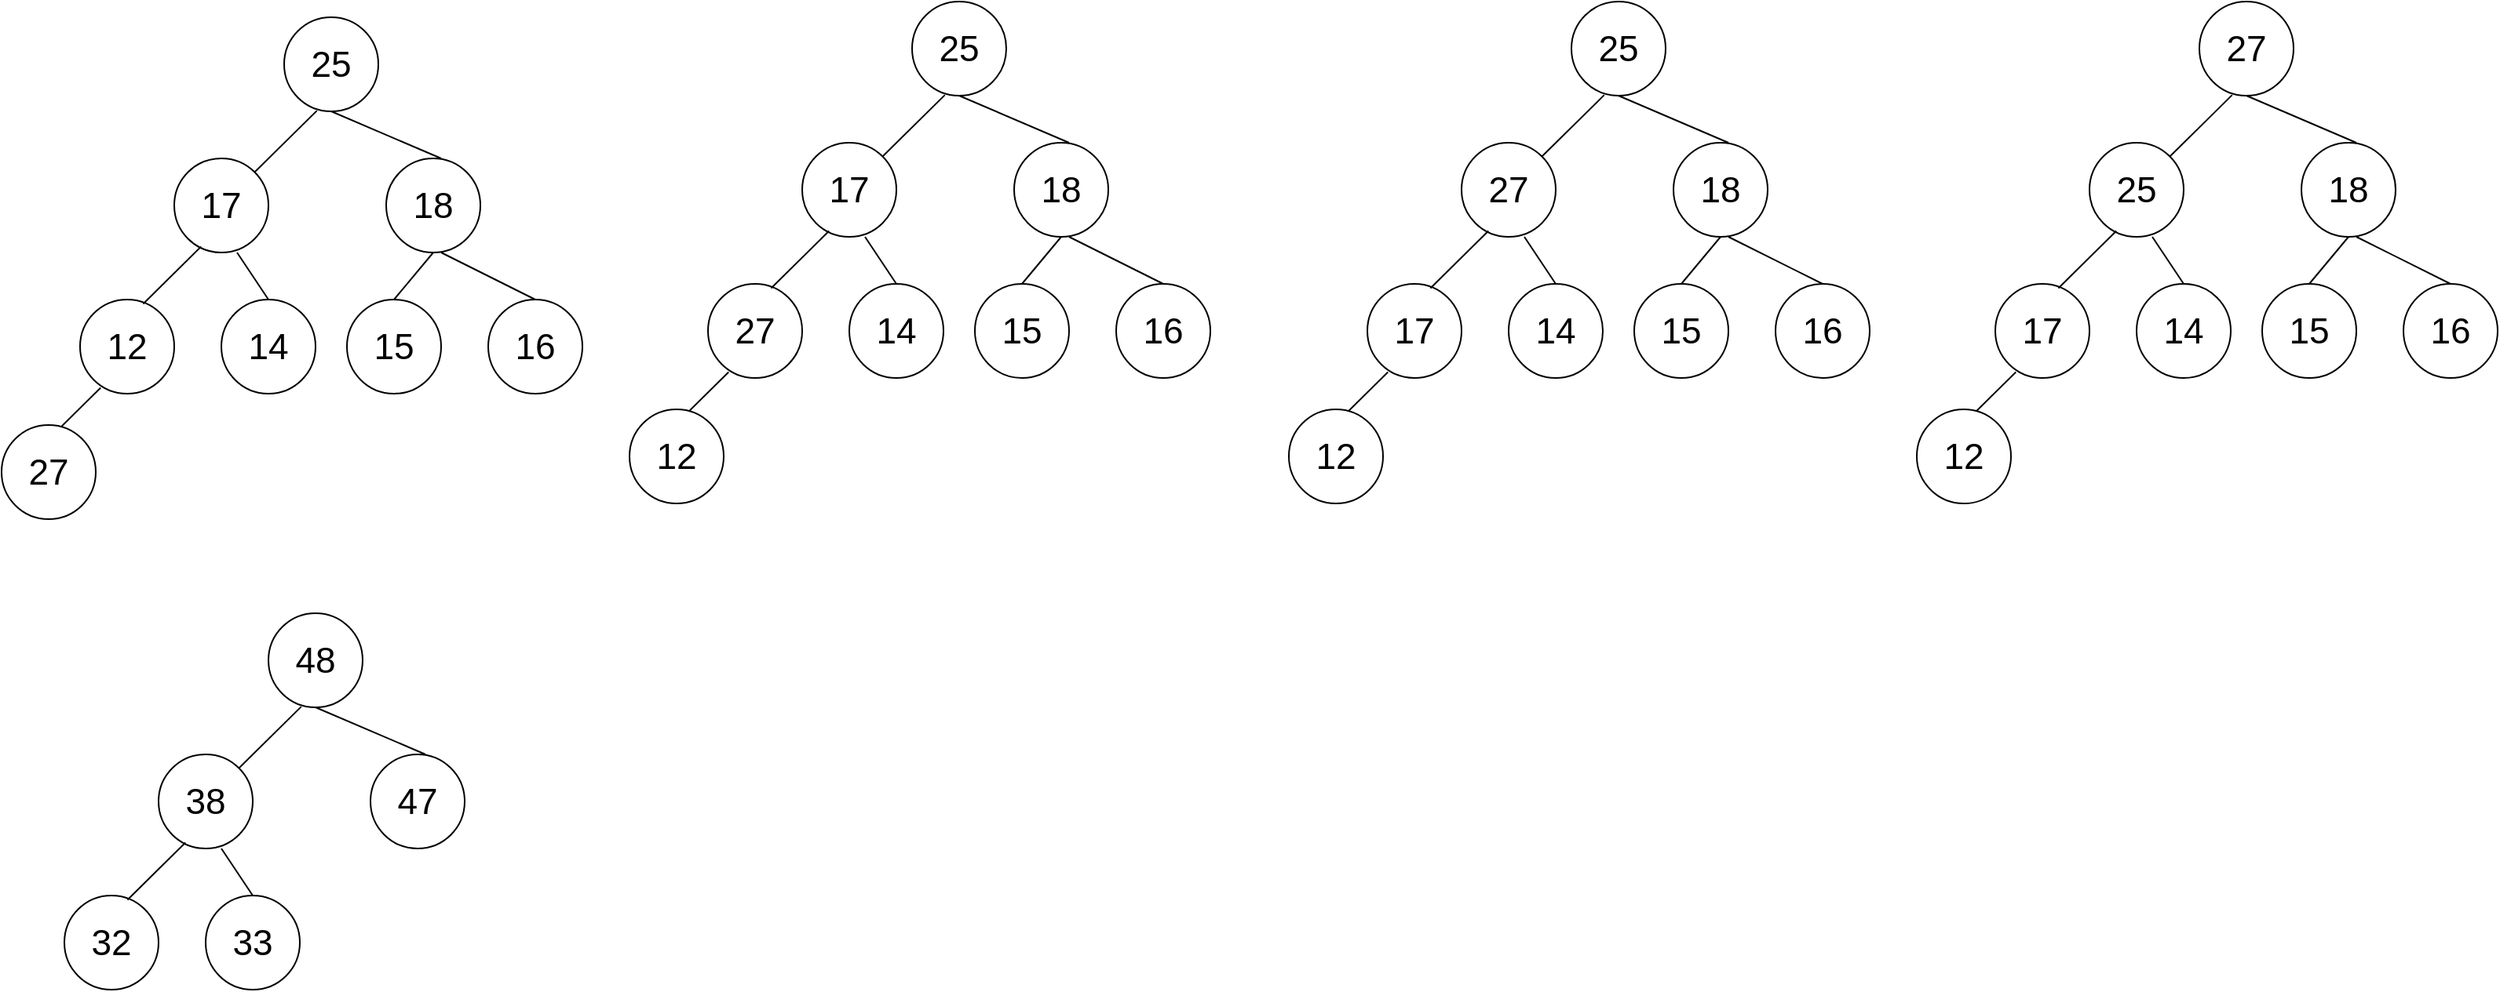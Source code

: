 <mxfile version="17.4.6" type="github">
  <diagram id="yPwh9b5Uh2-8ER7DVVLh" name="Page-1">
    <mxGraphModel dx="1860" dy="1003" grid="1" gridSize="10" guides="1" tooltips="1" connect="1" arrows="1" fold="1" page="1" pageScale="1" pageWidth="850" pageHeight="1100" math="0" shadow="0">
      <root>
        <mxCell id="0" />
        <mxCell id="1" parent="0" />
        <mxCell id="P6R2poLrGHz8cKsi2mWN-1" value="&lt;font style=&quot;font-size: 23px&quot;&gt;25&lt;/font&gt;" style="ellipse;whiteSpace=wrap;html=1;aspect=fixed;fontSize=12;" vertex="1" parent="1">
          <mxGeometry x="300" y="80" width="60" height="60" as="geometry" />
        </mxCell>
        <mxCell id="P6R2poLrGHz8cKsi2mWN-2" value="&lt;font style=&quot;font-size: 23px&quot;&gt;17&lt;/font&gt;" style="ellipse;whiteSpace=wrap;html=1;aspect=fixed;fontSize=12;" vertex="1" parent="1">
          <mxGeometry x="230" y="170" width="60" height="60" as="geometry" />
        </mxCell>
        <mxCell id="P6R2poLrGHz8cKsi2mWN-3" value="&lt;font&gt;&lt;font style=&quot;font-size: 23px&quot;&gt;18&lt;/font&gt;&lt;br&gt;&lt;/font&gt;" style="ellipse;whiteSpace=wrap;html=1;aspect=fixed;fontSize=12;" vertex="1" parent="1">
          <mxGeometry x="365" y="170" width="60" height="60" as="geometry" />
        </mxCell>
        <mxCell id="P6R2poLrGHz8cKsi2mWN-4" value="&lt;font style=&quot;font-size: 23px&quot;&gt;12&lt;/font&gt;" style="ellipse;whiteSpace=wrap;html=1;aspect=fixed;fontSize=12;" vertex="1" parent="1">
          <mxGeometry x="170" y="260" width="60" height="60" as="geometry" />
        </mxCell>
        <mxCell id="P6R2poLrGHz8cKsi2mWN-5" value="&lt;font style=&quot;font-size: 23px&quot;&gt;14&lt;/font&gt;" style="ellipse;whiteSpace=wrap;html=1;aspect=fixed;fontSize=12;" vertex="1" parent="1">
          <mxGeometry x="260" y="260" width="60" height="60" as="geometry" />
        </mxCell>
        <mxCell id="P6R2poLrGHz8cKsi2mWN-6" value="&lt;font style=&quot;font-size: 23px&quot;&gt;15&lt;/font&gt;" style="ellipse;whiteSpace=wrap;html=1;aspect=fixed;fontSize=12;" vertex="1" parent="1">
          <mxGeometry x="340" y="260" width="60" height="60" as="geometry" />
        </mxCell>
        <mxCell id="P6R2poLrGHz8cKsi2mWN-7" value="&lt;font style=&quot;font-size: 23px&quot;&gt;16&lt;/font&gt;" style="ellipse;whiteSpace=wrap;html=1;aspect=fixed;fontSize=12;" vertex="1" parent="1">
          <mxGeometry x="430" y="260" width="60" height="60" as="geometry" />
        </mxCell>
        <mxCell id="P6R2poLrGHz8cKsi2mWN-8" value="" style="endArrow=none;html=1;rounded=0;fontSize=23;entryX=0.5;entryY=1;entryDx=0;entryDy=0;" edge="1" parent="1" target="P6R2poLrGHz8cKsi2mWN-1">
          <mxGeometry width="50" height="50" relative="1" as="geometry">
            <mxPoint x="400" y="170" as="sourcePoint" />
            <mxPoint x="450" y="120" as="targetPoint" />
          </mxGeometry>
        </mxCell>
        <mxCell id="P6R2poLrGHz8cKsi2mWN-9" value="" style="endArrow=none;html=1;rounded=0;fontSize=23;exitX=0.5;exitY=0;exitDx=0;exitDy=0;" edge="1" parent="1" source="P6R2poLrGHz8cKsi2mWN-7">
          <mxGeometry width="50" height="50" relative="1" as="geometry">
            <mxPoint x="480" y="260" as="sourcePoint" />
            <mxPoint x="400" y="230" as="targetPoint" />
          </mxGeometry>
        </mxCell>
        <mxCell id="P6R2poLrGHz8cKsi2mWN-10" value="" style="endArrow=none;html=1;rounded=0;fontSize=23;entryX=0.348;entryY=0.993;entryDx=0;entryDy=0;exitX=1;exitY=0;exitDx=0;exitDy=0;entryPerimeter=0;" edge="1" parent="1" source="P6R2poLrGHz8cKsi2mWN-2" target="P6R2poLrGHz8cKsi2mWN-1">
          <mxGeometry width="50" height="50" relative="1" as="geometry">
            <mxPoint x="410" y="180" as="sourcePoint" />
            <mxPoint x="340" y="150" as="targetPoint" />
          </mxGeometry>
        </mxCell>
        <mxCell id="P6R2poLrGHz8cKsi2mWN-11" value="" style="endArrow=none;html=1;rounded=0;fontSize=23;entryX=0.285;entryY=0.937;entryDx=0;entryDy=0;exitX=1;exitY=0;exitDx=0;exitDy=0;entryPerimeter=0;" edge="1" parent="1" target="P6R2poLrGHz8cKsi2mWN-2">
          <mxGeometry width="50" height="50" relative="1" as="geometry">
            <mxPoint x="210.213" y="262.787" as="sourcePoint" />
            <mxPoint x="249.88" y="223.58" as="targetPoint" />
          </mxGeometry>
        </mxCell>
        <mxCell id="P6R2poLrGHz8cKsi2mWN-12" value="" style="endArrow=none;html=1;rounded=0;fontSize=23;entryX=0.5;entryY=1;entryDx=0;entryDy=0;exitX=0.5;exitY=0;exitDx=0;exitDy=0;" edge="1" parent="1" source="P6R2poLrGHz8cKsi2mWN-5">
          <mxGeometry width="50" height="50" relative="1" as="geometry">
            <mxPoint x="340" y="260" as="sourcePoint" />
            <mxPoint x="270" y="230" as="targetPoint" />
          </mxGeometry>
        </mxCell>
        <mxCell id="P6R2poLrGHz8cKsi2mWN-13" value="" style="endArrow=none;html=1;rounded=0;fontSize=23;entryX=0.5;entryY=1;entryDx=0;entryDy=0;exitX=0.5;exitY=0;exitDx=0;exitDy=0;" edge="1" parent="1" source="P6R2poLrGHz8cKsi2mWN-6" target="P6R2poLrGHz8cKsi2mWN-3">
          <mxGeometry width="50" height="50" relative="1" as="geometry">
            <mxPoint x="300" y="270" as="sourcePoint" />
            <mxPoint x="280" y="240" as="targetPoint" />
          </mxGeometry>
        </mxCell>
        <mxCell id="P6R2poLrGHz8cKsi2mWN-14" value="" style="endArrow=none;html=1;rounded=0;fontSize=23;entryX=0.285;entryY=0.937;entryDx=0;entryDy=0;exitX=1;exitY=0;exitDx=0;exitDy=0;entryPerimeter=0;" edge="1" parent="1">
          <mxGeometry width="50" height="50" relative="1" as="geometry">
            <mxPoint x="146.213" y="352.787" as="sourcePoint" />
            <mxPoint x="183.1" y="316.22" as="targetPoint" />
          </mxGeometry>
        </mxCell>
        <mxCell id="P6R2poLrGHz8cKsi2mWN-15" value="&lt;font style=&quot;font-size: 23px&quot;&gt;27&lt;/font&gt;" style="ellipse;whiteSpace=wrap;html=1;aspect=fixed;fontSize=12;" vertex="1" parent="1">
          <mxGeometry x="120" y="340" width="60" height="60" as="geometry" />
        </mxCell>
        <mxCell id="P6R2poLrGHz8cKsi2mWN-18" value="&lt;font style=&quot;font-size: 23px&quot;&gt;25&lt;/font&gt;" style="ellipse;whiteSpace=wrap;html=1;aspect=fixed;fontSize=12;" vertex="1" parent="1">
          <mxGeometry x="700" y="70" width="60" height="60" as="geometry" />
        </mxCell>
        <mxCell id="P6R2poLrGHz8cKsi2mWN-19" value="&lt;font style=&quot;font-size: 23px&quot;&gt;17&lt;/font&gt;" style="ellipse;whiteSpace=wrap;html=1;aspect=fixed;fontSize=12;" vertex="1" parent="1">
          <mxGeometry x="630" y="160" width="60" height="60" as="geometry" />
        </mxCell>
        <mxCell id="P6R2poLrGHz8cKsi2mWN-20" value="&lt;font&gt;&lt;font style=&quot;font-size: 23px&quot;&gt;18&lt;/font&gt;&lt;br&gt;&lt;/font&gt;" style="ellipse;whiteSpace=wrap;html=1;aspect=fixed;fontSize=12;" vertex="1" parent="1">
          <mxGeometry x="765" y="160" width="60" height="60" as="geometry" />
        </mxCell>
        <mxCell id="P6R2poLrGHz8cKsi2mWN-21" value="&lt;font style=&quot;font-size: 23px&quot;&gt;27&lt;/font&gt;" style="ellipse;whiteSpace=wrap;html=1;aspect=fixed;fontSize=12;" vertex="1" parent="1">
          <mxGeometry x="570" y="250" width="60" height="60" as="geometry" />
        </mxCell>
        <mxCell id="P6R2poLrGHz8cKsi2mWN-22" value="&lt;font style=&quot;font-size: 23px&quot;&gt;14&lt;/font&gt;" style="ellipse;whiteSpace=wrap;html=1;aspect=fixed;fontSize=12;" vertex="1" parent="1">
          <mxGeometry x="660" y="250" width="60" height="60" as="geometry" />
        </mxCell>
        <mxCell id="P6R2poLrGHz8cKsi2mWN-23" value="&lt;font style=&quot;font-size: 23px&quot;&gt;15&lt;/font&gt;" style="ellipse;whiteSpace=wrap;html=1;aspect=fixed;fontSize=12;" vertex="1" parent="1">
          <mxGeometry x="740" y="250" width="60" height="60" as="geometry" />
        </mxCell>
        <mxCell id="P6R2poLrGHz8cKsi2mWN-24" value="&lt;font style=&quot;font-size: 23px&quot;&gt;16&lt;/font&gt;" style="ellipse;whiteSpace=wrap;html=1;aspect=fixed;fontSize=12;" vertex="1" parent="1">
          <mxGeometry x="830" y="250" width="60" height="60" as="geometry" />
        </mxCell>
        <mxCell id="P6R2poLrGHz8cKsi2mWN-25" value="" style="endArrow=none;html=1;rounded=0;fontSize=23;entryX=0.5;entryY=1;entryDx=0;entryDy=0;" edge="1" parent="1" target="P6R2poLrGHz8cKsi2mWN-18">
          <mxGeometry width="50" height="50" relative="1" as="geometry">
            <mxPoint x="800" y="160" as="sourcePoint" />
            <mxPoint x="850" y="110" as="targetPoint" />
          </mxGeometry>
        </mxCell>
        <mxCell id="P6R2poLrGHz8cKsi2mWN-26" value="" style="endArrow=none;html=1;rounded=0;fontSize=23;exitX=0.5;exitY=0;exitDx=0;exitDy=0;" edge="1" parent="1" source="P6R2poLrGHz8cKsi2mWN-24">
          <mxGeometry width="50" height="50" relative="1" as="geometry">
            <mxPoint x="880" y="250" as="sourcePoint" />
            <mxPoint x="800" y="220" as="targetPoint" />
          </mxGeometry>
        </mxCell>
        <mxCell id="P6R2poLrGHz8cKsi2mWN-27" value="" style="endArrow=none;html=1;rounded=0;fontSize=23;entryX=0.348;entryY=0.993;entryDx=0;entryDy=0;exitX=1;exitY=0;exitDx=0;exitDy=0;entryPerimeter=0;" edge="1" parent="1" source="P6R2poLrGHz8cKsi2mWN-19" target="P6R2poLrGHz8cKsi2mWN-18">
          <mxGeometry width="50" height="50" relative="1" as="geometry">
            <mxPoint x="810" y="170" as="sourcePoint" />
            <mxPoint x="740" y="140" as="targetPoint" />
          </mxGeometry>
        </mxCell>
        <mxCell id="P6R2poLrGHz8cKsi2mWN-28" value="" style="endArrow=none;html=1;rounded=0;fontSize=23;entryX=0.285;entryY=0.937;entryDx=0;entryDy=0;exitX=1;exitY=0;exitDx=0;exitDy=0;entryPerimeter=0;" edge="1" parent="1" target="P6R2poLrGHz8cKsi2mWN-19">
          <mxGeometry width="50" height="50" relative="1" as="geometry">
            <mxPoint x="610.213" y="252.787" as="sourcePoint" />
            <mxPoint x="649.88" y="213.58" as="targetPoint" />
          </mxGeometry>
        </mxCell>
        <mxCell id="P6R2poLrGHz8cKsi2mWN-29" value="" style="endArrow=none;html=1;rounded=0;fontSize=23;entryX=0.5;entryY=1;entryDx=0;entryDy=0;exitX=0.5;exitY=0;exitDx=0;exitDy=0;" edge="1" parent="1" source="P6R2poLrGHz8cKsi2mWN-22">
          <mxGeometry width="50" height="50" relative="1" as="geometry">
            <mxPoint x="740" y="250" as="sourcePoint" />
            <mxPoint x="670" y="220" as="targetPoint" />
          </mxGeometry>
        </mxCell>
        <mxCell id="P6R2poLrGHz8cKsi2mWN-30" value="" style="endArrow=none;html=1;rounded=0;fontSize=23;entryX=0.5;entryY=1;entryDx=0;entryDy=0;exitX=0.5;exitY=0;exitDx=0;exitDy=0;" edge="1" parent="1" source="P6R2poLrGHz8cKsi2mWN-23" target="P6R2poLrGHz8cKsi2mWN-20">
          <mxGeometry width="50" height="50" relative="1" as="geometry">
            <mxPoint x="700" y="260" as="sourcePoint" />
            <mxPoint x="680" y="230" as="targetPoint" />
          </mxGeometry>
        </mxCell>
        <mxCell id="P6R2poLrGHz8cKsi2mWN-31" value="" style="endArrow=none;html=1;rounded=0;fontSize=23;entryX=0.285;entryY=0.937;entryDx=0;entryDy=0;exitX=1;exitY=0;exitDx=0;exitDy=0;entryPerimeter=0;" edge="1" parent="1">
          <mxGeometry width="50" height="50" relative="1" as="geometry">
            <mxPoint x="546.213" y="342.787" as="sourcePoint" />
            <mxPoint x="583.1" y="306.22" as="targetPoint" />
          </mxGeometry>
        </mxCell>
        <mxCell id="P6R2poLrGHz8cKsi2mWN-32" value="&lt;font style=&quot;font-size: 23px&quot;&gt;12&lt;/font&gt;" style="ellipse;whiteSpace=wrap;html=1;aspect=fixed;fontSize=12;" vertex="1" parent="1">
          <mxGeometry x="520" y="330" width="60" height="60" as="geometry" />
        </mxCell>
        <mxCell id="P6R2poLrGHz8cKsi2mWN-33" value="&lt;font style=&quot;font-size: 23px&quot;&gt;25&lt;/font&gt;" style="ellipse;whiteSpace=wrap;html=1;aspect=fixed;fontSize=12;" vertex="1" parent="1">
          <mxGeometry x="1120" y="70" width="60" height="60" as="geometry" />
        </mxCell>
        <mxCell id="P6R2poLrGHz8cKsi2mWN-34" value="&lt;font style=&quot;font-size: 23px&quot;&gt;27&lt;/font&gt;" style="ellipse;whiteSpace=wrap;html=1;aspect=fixed;fontSize=12;" vertex="1" parent="1">
          <mxGeometry x="1050" y="160" width="60" height="60" as="geometry" />
        </mxCell>
        <mxCell id="P6R2poLrGHz8cKsi2mWN-35" value="&lt;font&gt;&lt;font style=&quot;font-size: 23px&quot;&gt;18&lt;/font&gt;&lt;br&gt;&lt;/font&gt;" style="ellipse;whiteSpace=wrap;html=1;aspect=fixed;fontSize=12;" vertex="1" parent="1">
          <mxGeometry x="1185" y="160" width="60" height="60" as="geometry" />
        </mxCell>
        <mxCell id="P6R2poLrGHz8cKsi2mWN-36" value="&lt;font style=&quot;font-size: 23px&quot;&gt;17&lt;/font&gt;" style="ellipse;whiteSpace=wrap;html=1;aspect=fixed;fontSize=12;" vertex="1" parent="1">
          <mxGeometry x="990" y="250" width="60" height="60" as="geometry" />
        </mxCell>
        <mxCell id="P6R2poLrGHz8cKsi2mWN-37" value="&lt;font style=&quot;font-size: 23px&quot;&gt;14&lt;/font&gt;" style="ellipse;whiteSpace=wrap;html=1;aspect=fixed;fontSize=12;" vertex="1" parent="1">
          <mxGeometry x="1080" y="250" width="60" height="60" as="geometry" />
        </mxCell>
        <mxCell id="P6R2poLrGHz8cKsi2mWN-38" value="&lt;font style=&quot;font-size: 23px&quot;&gt;15&lt;/font&gt;" style="ellipse;whiteSpace=wrap;html=1;aspect=fixed;fontSize=12;" vertex="1" parent="1">
          <mxGeometry x="1160" y="250" width="60" height="60" as="geometry" />
        </mxCell>
        <mxCell id="P6R2poLrGHz8cKsi2mWN-39" value="&lt;font style=&quot;font-size: 23px&quot;&gt;16&lt;/font&gt;" style="ellipse;whiteSpace=wrap;html=1;aspect=fixed;fontSize=12;" vertex="1" parent="1">
          <mxGeometry x="1250" y="250" width="60" height="60" as="geometry" />
        </mxCell>
        <mxCell id="P6R2poLrGHz8cKsi2mWN-40" value="" style="endArrow=none;html=1;rounded=0;fontSize=23;entryX=0.5;entryY=1;entryDx=0;entryDy=0;" edge="1" parent="1" target="P6R2poLrGHz8cKsi2mWN-33">
          <mxGeometry width="50" height="50" relative="1" as="geometry">
            <mxPoint x="1220" y="160" as="sourcePoint" />
            <mxPoint x="1270" y="110" as="targetPoint" />
          </mxGeometry>
        </mxCell>
        <mxCell id="P6R2poLrGHz8cKsi2mWN-41" value="" style="endArrow=none;html=1;rounded=0;fontSize=23;exitX=0.5;exitY=0;exitDx=0;exitDy=0;" edge="1" parent="1" source="P6R2poLrGHz8cKsi2mWN-39">
          <mxGeometry width="50" height="50" relative="1" as="geometry">
            <mxPoint x="1300" y="250" as="sourcePoint" />
            <mxPoint x="1220" y="220" as="targetPoint" />
          </mxGeometry>
        </mxCell>
        <mxCell id="P6R2poLrGHz8cKsi2mWN-42" value="" style="endArrow=none;html=1;rounded=0;fontSize=23;entryX=0.348;entryY=0.993;entryDx=0;entryDy=0;exitX=1;exitY=0;exitDx=0;exitDy=0;entryPerimeter=0;" edge="1" parent="1" source="P6R2poLrGHz8cKsi2mWN-34" target="P6R2poLrGHz8cKsi2mWN-33">
          <mxGeometry width="50" height="50" relative="1" as="geometry">
            <mxPoint x="1230" y="170" as="sourcePoint" />
            <mxPoint x="1160" y="140" as="targetPoint" />
          </mxGeometry>
        </mxCell>
        <mxCell id="P6R2poLrGHz8cKsi2mWN-43" value="" style="endArrow=none;html=1;rounded=0;fontSize=23;entryX=0.285;entryY=0.937;entryDx=0;entryDy=0;exitX=1;exitY=0;exitDx=0;exitDy=0;entryPerimeter=0;" edge="1" parent="1" target="P6R2poLrGHz8cKsi2mWN-34">
          <mxGeometry width="50" height="50" relative="1" as="geometry">
            <mxPoint x="1030.213" y="252.787" as="sourcePoint" />
            <mxPoint x="1069.88" y="213.58" as="targetPoint" />
          </mxGeometry>
        </mxCell>
        <mxCell id="P6R2poLrGHz8cKsi2mWN-44" value="" style="endArrow=none;html=1;rounded=0;fontSize=23;entryX=0.5;entryY=1;entryDx=0;entryDy=0;exitX=0.5;exitY=0;exitDx=0;exitDy=0;" edge="1" parent="1" source="P6R2poLrGHz8cKsi2mWN-37">
          <mxGeometry width="50" height="50" relative="1" as="geometry">
            <mxPoint x="1160" y="250" as="sourcePoint" />
            <mxPoint x="1090" y="220" as="targetPoint" />
          </mxGeometry>
        </mxCell>
        <mxCell id="P6R2poLrGHz8cKsi2mWN-45" value="" style="endArrow=none;html=1;rounded=0;fontSize=23;entryX=0.5;entryY=1;entryDx=0;entryDy=0;exitX=0.5;exitY=0;exitDx=0;exitDy=0;" edge="1" parent="1" source="P6R2poLrGHz8cKsi2mWN-38" target="P6R2poLrGHz8cKsi2mWN-35">
          <mxGeometry width="50" height="50" relative="1" as="geometry">
            <mxPoint x="1120" y="260" as="sourcePoint" />
            <mxPoint x="1100" y="230" as="targetPoint" />
          </mxGeometry>
        </mxCell>
        <mxCell id="P6R2poLrGHz8cKsi2mWN-46" value="" style="endArrow=none;html=1;rounded=0;fontSize=23;entryX=0.285;entryY=0.937;entryDx=0;entryDy=0;exitX=1;exitY=0;exitDx=0;exitDy=0;entryPerimeter=0;" edge="1" parent="1">
          <mxGeometry width="50" height="50" relative="1" as="geometry">
            <mxPoint x="966.213" y="342.787" as="sourcePoint" />
            <mxPoint x="1003.1" y="306.22" as="targetPoint" />
          </mxGeometry>
        </mxCell>
        <mxCell id="P6R2poLrGHz8cKsi2mWN-47" value="&lt;font style=&quot;font-size: 23px&quot;&gt;12&lt;/font&gt;" style="ellipse;whiteSpace=wrap;html=1;aspect=fixed;fontSize=12;" vertex="1" parent="1">
          <mxGeometry x="940" y="330" width="60" height="60" as="geometry" />
        </mxCell>
        <mxCell id="P6R2poLrGHz8cKsi2mWN-48" value="&lt;font style=&quot;font-size: 23px&quot;&gt;27&lt;/font&gt;" style="ellipse;whiteSpace=wrap;html=1;aspect=fixed;fontSize=12;" vertex="1" parent="1">
          <mxGeometry x="1520" y="70" width="60" height="60" as="geometry" />
        </mxCell>
        <mxCell id="P6R2poLrGHz8cKsi2mWN-49" value="&lt;font style=&quot;font-size: 23px&quot;&gt;25&lt;/font&gt;" style="ellipse;whiteSpace=wrap;html=1;aspect=fixed;fontSize=12;" vertex="1" parent="1">
          <mxGeometry x="1450" y="160" width="60" height="60" as="geometry" />
        </mxCell>
        <mxCell id="P6R2poLrGHz8cKsi2mWN-50" value="&lt;font&gt;&lt;font style=&quot;font-size: 23px&quot;&gt;18&lt;/font&gt;&lt;br&gt;&lt;/font&gt;" style="ellipse;whiteSpace=wrap;html=1;aspect=fixed;fontSize=12;" vertex="1" parent="1">
          <mxGeometry x="1585" y="160" width="60" height="60" as="geometry" />
        </mxCell>
        <mxCell id="P6R2poLrGHz8cKsi2mWN-51" value="&lt;font style=&quot;font-size: 23px&quot;&gt;17&lt;/font&gt;" style="ellipse;whiteSpace=wrap;html=1;aspect=fixed;fontSize=12;" vertex="1" parent="1">
          <mxGeometry x="1390" y="250" width="60" height="60" as="geometry" />
        </mxCell>
        <mxCell id="P6R2poLrGHz8cKsi2mWN-52" value="&lt;font style=&quot;font-size: 23px&quot;&gt;14&lt;/font&gt;" style="ellipse;whiteSpace=wrap;html=1;aspect=fixed;fontSize=12;" vertex="1" parent="1">
          <mxGeometry x="1480" y="250" width="60" height="60" as="geometry" />
        </mxCell>
        <mxCell id="P6R2poLrGHz8cKsi2mWN-53" value="&lt;font style=&quot;font-size: 23px&quot;&gt;15&lt;/font&gt;" style="ellipse;whiteSpace=wrap;html=1;aspect=fixed;fontSize=12;" vertex="1" parent="1">
          <mxGeometry x="1560" y="250" width="60" height="60" as="geometry" />
        </mxCell>
        <mxCell id="P6R2poLrGHz8cKsi2mWN-54" value="&lt;font style=&quot;font-size: 23px&quot;&gt;16&lt;/font&gt;" style="ellipse;whiteSpace=wrap;html=1;aspect=fixed;fontSize=12;" vertex="1" parent="1">
          <mxGeometry x="1650" y="250" width="60" height="60" as="geometry" />
        </mxCell>
        <mxCell id="P6R2poLrGHz8cKsi2mWN-55" value="" style="endArrow=none;html=1;rounded=0;fontSize=23;entryX=0.5;entryY=1;entryDx=0;entryDy=0;" edge="1" parent="1" target="P6R2poLrGHz8cKsi2mWN-48">
          <mxGeometry width="50" height="50" relative="1" as="geometry">
            <mxPoint x="1620" y="160" as="sourcePoint" />
            <mxPoint x="1670" y="110" as="targetPoint" />
          </mxGeometry>
        </mxCell>
        <mxCell id="P6R2poLrGHz8cKsi2mWN-56" value="" style="endArrow=none;html=1;rounded=0;fontSize=23;exitX=0.5;exitY=0;exitDx=0;exitDy=0;" edge="1" parent="1" source="P6R2poLrGHz8cKsi2mWN-54">
          <mxGeometry width="50" height="50" relative="1" as="geometry">
            <mxPoint x="1700" y="250" as="sourcePoint" />
            <mxPoint x="1620" y="220" as="targetPoint" />
          </mxGeometry>
        </mxCell>
        <mxCell id="P6R2poLrGHz8cKsi2mWN-57" value="" style="endArrow=none;html=1;rounded=0;fontSize=23;entryX=0.348;entryY=0.993;entryDx=0;entryDy=0;exitX=1;exitY=0;exitDx=0;exitDy=0;entryPerimeter=0;" edge="1" parent="1" source="P6R2poLrGHz8cKsi2mWN-49" target="P6R2poLrGHz8cKsi2mWN-48">
          <mxGeometry width="50" height="50" relative="1" as="geometry">
            <mxPoint x="1630" y="170" as="sourcePoint" />
            <mxPoint x="1560" y="140" as="targetPoint" />
          </mxGeometry>
        </mxCell>
        <mxCell id="P6R2poLrGHz8cKsi2mWN-58" value="" style="endArrow=none;html=1;rounded=0;fontSize=23;entryX=0.285;entryY=0.937;entryDx=0;entryDy=0;exitX=1;exitY=0;exitDx=0;exitDy=0;entryPerimeter=0;" edge="1" parent="1" target="P6R2poLrGHz8cKsi2mWN-49">
          <mxGeometry width="50" height="50" relative="1" as="geometry">
            <mxPoint x="1430.213" y="252.787" as="sourcePoint" />
            <mxPoint x="1469.88" y="213.58" as="targetPoint" />
          </mxGeometry>
        </mxCell>
        <mxCell id="P6R2poLrGHz8cKsi2mWN-59" value="" style="endArrow=none;html=1;rounded=0;fontSize=23;entryX=0.5;entryY=1;entryDx=0;entryDy=0;exitX=0.5;exitY=0;exitDx=0;exitDy=0;" edge="1" parent="1" source="P6R2poLrGHz8cKsi2mWN-52">
          <mxGeometry width="50" height="50" relative="1" as="geometry">
            <mxPoint x="1560" y="250" as="sourcePoint" />
            <mxPoint x="1490" y="220" as="targetPoint" />
          </mxGeometry>
        </mxCell>
        <mxCell id="P6R2poLrGHz8cKsi2mWN-60" value="" style="endArrow=none;html=1;rounded=0;fontSize=23;entryX=0.5;entryY=1;entryDx=0;entryDy=0;exitX=0.5;exitY=0;exitDx=0;exitDy=0;" edge="1" parent="1" source="P6R2poLrGHz8cKsi2mWN-53" target="P6R2poLrGHz8cKsi2mWN-50">
          <mxGeometry width="50" height="50" relative="1" as="geometry">
            <mxPoint x="1520" y="260" as="sourcePoint" />
            <mxPoint x="1500" y="230" as="targetPoint" />
          </mxGeometry>
        </mxCell>
        <mxCell id="P6R2poLrGHz8cKsi2mWN-61" value="" style="endArrow=none;html=1;rounded=0;fontSize=23;entryX=0.285;entryY=0.937;entryDx=0;entryDy=0;exitX=1;exitY=0;exitDx=0;exitDy=0;entryPerimeter=0;" edge="1" parent="1">
          <mxGeometry width="50" height="50" relative="1" as="geometry">
            <mxPoint x="1366.213" y="342.787" as="sourcePoint" />
            <mxPoint x="1403.1" y="306.22" as="targetPoint" />
          </mxGeometry>
        </mxCell>
        <mxCell id="P6R2poLrGHz8cKsi2mWN-62" value="&lt;font style=&quot;font-size: 23px&quot;&gt;12&lt;/font&gt;" style="ellipse;whiteSpace=wrap;html=1;aspect=fixed;fontSize=12;" vertex="1" parent="1">
          <mxGeometry x="1340" y="330" width="60" height="60" as="geometry" />
        </mxCell>
        <mxCell id="P6R2poLrGHz8cKsi2mWN-63" value="&lt;font style=&quot;font-size: 23px&quot;&gt;48&lt;/font&gt;" style="ellipse;whiteSpace=wrap;html=1;aspect=fixed;fontSize=12;" vertex="1" parent="1">
          <mxGeometry x="290" y="460" width="60" height="60" as="geometry" />
        </mxCell>
        <mxCell id="P6R2poLrGHz8cKsi2mWN-64" value="&lt;font style=&quot;font-size: 23px&quot;&gt;38&lt;/font&gt;" style="ellipse;whiteSpace=wrap;html=1;aspect=fixed;fontSize=12;" vertex="1" parent="1">
          <mxGeometry x="220" y="550" width="60" height="60" as="geometry" />
        </mxCell>
        <mxCell id="P6R2poLrGHz8cKsi2mWN-65" value="&lt;font&gt;&lt;font style=&quot;font-size: 23px&quot;&gt;47&lt;/font&gt;&lt;br&gt;&lt;/font&gt;" style="ellipse;whiteSpace=wrap;html=1;aspect=fixed;fontSize=12;" vertex="1" parent="1">
          <mxGeometry x="355" y="550" width="60" height="60" as="geometry" />
        </mxCell>
        <mxCell id="P6R2poLrGHz8cKsi2mWN-66" value="&lt;font style=&quot;font-size: 23px&quot;&gt;32&lt;/font&gt;" style="ellipse;whiteSpace=wrap;html=1;aspect=fixed;fontSize=12;" vertex="1" parent="1">
          <mxGeometry x="160" y="640" width="60" height="60" as="geometry" />
        </mxCell>
        <mxCell id="P6R2poLrGHz8cKsi2mWN-67" value="&lt;font style=&quot;font-size: 23px&quot;&gt;33&lt;/font&gt;" style="ellipse;whiteSpace=wrap;html=1;aspect=fixed;fontSize=12;" vertex="1" parent="1">
          <mxGeometry x="250" y="640" width="60" height="60" as="geometry" />
        </mxCell>
        <mxCell id="P6R2poLrGHz8cKsi2mWN-70" value="" style="endArrow=none;html=1;rounded=0;fontSize=23;entryX=0.5;entryY=1;entryDx=0;entryDy=0;" edge="1" parent="1" target="P6R2poLrGHz8cKsi2mWN-63">
          <mxGeometry width="50" height="50" relative="1" as="geometry">
            <mxPoint x="390" y="550" as="sourcePoint" />
            <mxPoint x="440" y="500" as="targetPoint" />
          </mxGeometry>
        </mxCell>
        <mxCell id="P6R2poLrGHz8cKsi2mWN-72" value="" style="endArrow=none;html=1;rounded=0;fontSize=23;entryX=0.348;entryY=0.993;entryDx=0;entryDy=0;exitX=1;exitY=0;exitDx=0;exitDy=0;entryPerimeter=0;" edge="1" parent="1" source="P6R2poLrGHz8cKsi2mWN-64" target="P6R2poLrGHz8cKsi2mWN-63">
          <mxGeometry width="50" height="50" relative="1" as="geometry">
            <mxPoint x="400" y="560" as="sourcePoint" />
            <mxPoint x="330" y="530" as="targetPoint" />
          </mxGeometry>
        </mxCell>
        <mxCell id="P6R2poLrGHz8cKsi2mWN-73" value="" style="endArrow=none;html=1;rounded=0;fontSize=23;entryX=0.285;entryY=0.937;entryDx=0;entryDy=0;exitX=1;exitY=0;exitDx=0;exitDy=0;entryPerimeter=0;" edge="1" parent="1" target="P6R2poLrGHz8cKsi2mWN-64">
          <mxGeometry width="50" height="50" relative="1" as="geometry">
            <mxPoint x="200.213" y="642.787" as="sourcePoint" />
            <mxPoint x="239.88" y="603.58" as="targetPoint" />
          </mxGeometry>
        </mxCell>
        <mxCell id="P6R2poLrGHz8cKsi2mWN-74" value="" style="endArrow=none;html=1;rounded=0;fontSize=23;entryX=0.5;entryY=1;entryDx=0;entryDy=0;exitX=0.5;exitY=0;exitDx=0;exitDy=0;" edge="1" parent="1" source="P6R2poLrGHz8cKsi2mWN-67">
          <mxGeometry width="50" height="50" relative="1" as="geometry">
            <mxPoint x="330" y="640" as="sourcePoint" />
            <mxPoint x="260" y="610" as="targetPoint" />
          </mxGeometry>
        </mxCell>
      </root>
    </mxGraphModel>
  </diagram>
</mxfile>

